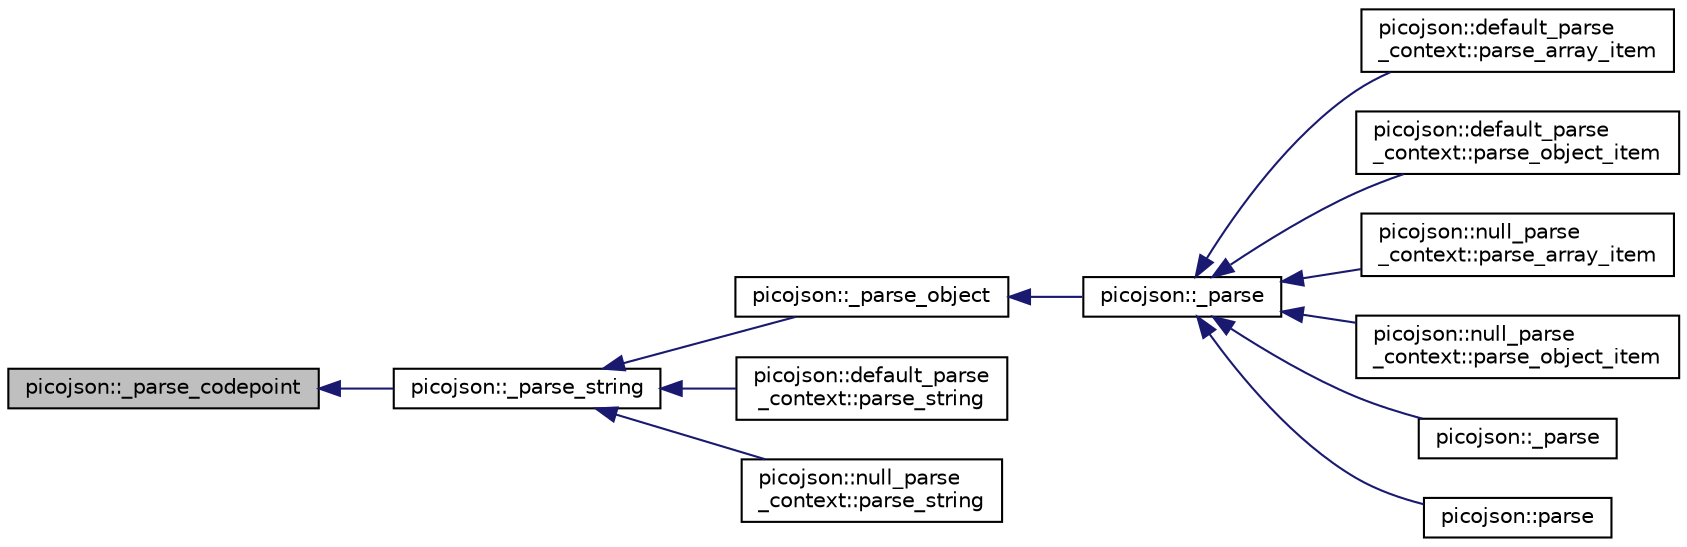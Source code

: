 digraph "picojson::_parse_codepoint"
{
  edge [fontname="Helvetica",fontsize="10",labelfontname="Helvetica",labelfontsize="10"];
  node [fontname="Helvetica",fontsize="10",shape=record];
  rankdir="LR";
  Node47 [label="picojson::_parse_codepoint",height=0.2,width=0.4,color="black", fillcolor="grey75", style="filled", fontcolor="black"];
  Node47 -> Node48 [dir="back",color="midnightblue",fontsize="10",style="solid",fontname="Helvetica"];
  Node48 [label="picojson::_parse_string",height=0.2,width=0.4,color="black", fillcolor="white", style="filled",URL="$namespacepicojson.html#a9a1d94feb2718129796225d77c9e8d11"];
  Node48 -> Node49 [dir="back",color="midnightblue",fontsize="10",style="solid",fontname="Helvetica"];
  Node49 [label="picojson::_parse_object",height=0.2,width=0.4,color="black", fillcolor="white", style="filled",URL="$namespacepicojson.html#a480ed5e3461568672197a42e259a44c9"];
  Node49 -> Node50 [dir="back",color="midnightblue",fontsize="10",style="solid",fontname="Helvetica"];
  Node50 [label="picojson::_parse",height=0.2,width=0.4,color="black", fillcolor="white", style="filled",URL="$namespacepicojson.html#aed024a6a1c8d8982a38c4a7fcefde221"];
  Node50 -> Node51 [dir="back",color="midnightblue",fontsize="10",style="solid",fontname="Helvetica"];
  Node51 [label="picojson::default_parse\l_context::parse_array_item",height=0.2,width=0.4,color="black", fillcolor="white", style="filled",URL="$classpicojson_1_1default__parse__context.html#a5f65224e655633b20c1f8c5967c153bb"];
  Node50 -> Node52 [dir="back",color="midnightblue",fontsize="10",style="solid",fontname="Helvetica"];
  Node52 [label="picojson::default_parse\l_context::parse_object_item",height=0.2,width=0.4,color="black", fillcolor="white", style="filled",URL="$classpicojson_1_1default__parse__context.html#adf71929b098e4f4b5c32222af149655a"];
  Node50 -> Node53 [dir="back",color="midnightblue",fontsize="10",style="solid",fontname="Helvetica"];
  Node53 [label="picojson::null_parse\l_context::parse_array_item",height=0.2,width=0.4,color="black", fillcolor="white", style="filled",URL="$classpicojson_1_1null__parse__context.html#a6623f92117dd6dc7bca60e9e9463a1a0"];
  Node50 -> Node54 [dir="back",color="midnightblue",fontsize="10",style="solid",fontname="Helvetica"];
  Node54 [label="picojson::null_parse\l_context::parse_object_item",height=0.2,width=0.4,color="black", fillcolor="white", style="filled",URL="$classpicojson_1_1null__parse__context.html#a97c4b81a984ea473fe56e09aed7b9ca6"];
  Node50 -> Node55 [dir="back",color="midnightblue",fontsize="10",style="solid",fontname="Helvetica"];
  Node55 [label="picojson::_parse",height=0.2,width=0.4,color="black", fillcolor="white", style="filled",URL="$namespacepicojson.html#a01c0a3f35d42282ba913375737c8e259"];
  Node50 -> Node56 [dir="back",color="midnightblue",fontsize="10",style="solid",fontname="Helvetica"];
  Node56 [label="picojson::parse",height=0.2,width=0.4,color="black", fillcolor="white", style="filled",URL="$namespacepicojson.html#a21621c03c9c8c83dcf5bc604d1cafdf6"];
  Node48 -> Node57 [dir="back",color="midnightblue",fontsize="10",style="solid",fontname="Helvetica"];
  Node57 [label="picojson::default_parse\l_context::parse_string",height=0.2,width=0.4,color="black", fillcolor="white", style="filled",URL="$classpicojson_1_1default__parse__context.html#a476c7d30a5cf382b48201ec64585c2f3"];
  Node48 -> Node58 [dir="back",color="midnightblue",fontsize="10",style="solid",fontname="Helvetica"];
  Node58 [label="picojson::null_parse\l_context::parse_string",height=0.2,width=0.4,color="black", fillcolor="white", style="filled",URL="$classpicojson_1_1null__parse__context.html#aab2c7dee1eb5b477370832811cd40d14"];
}
